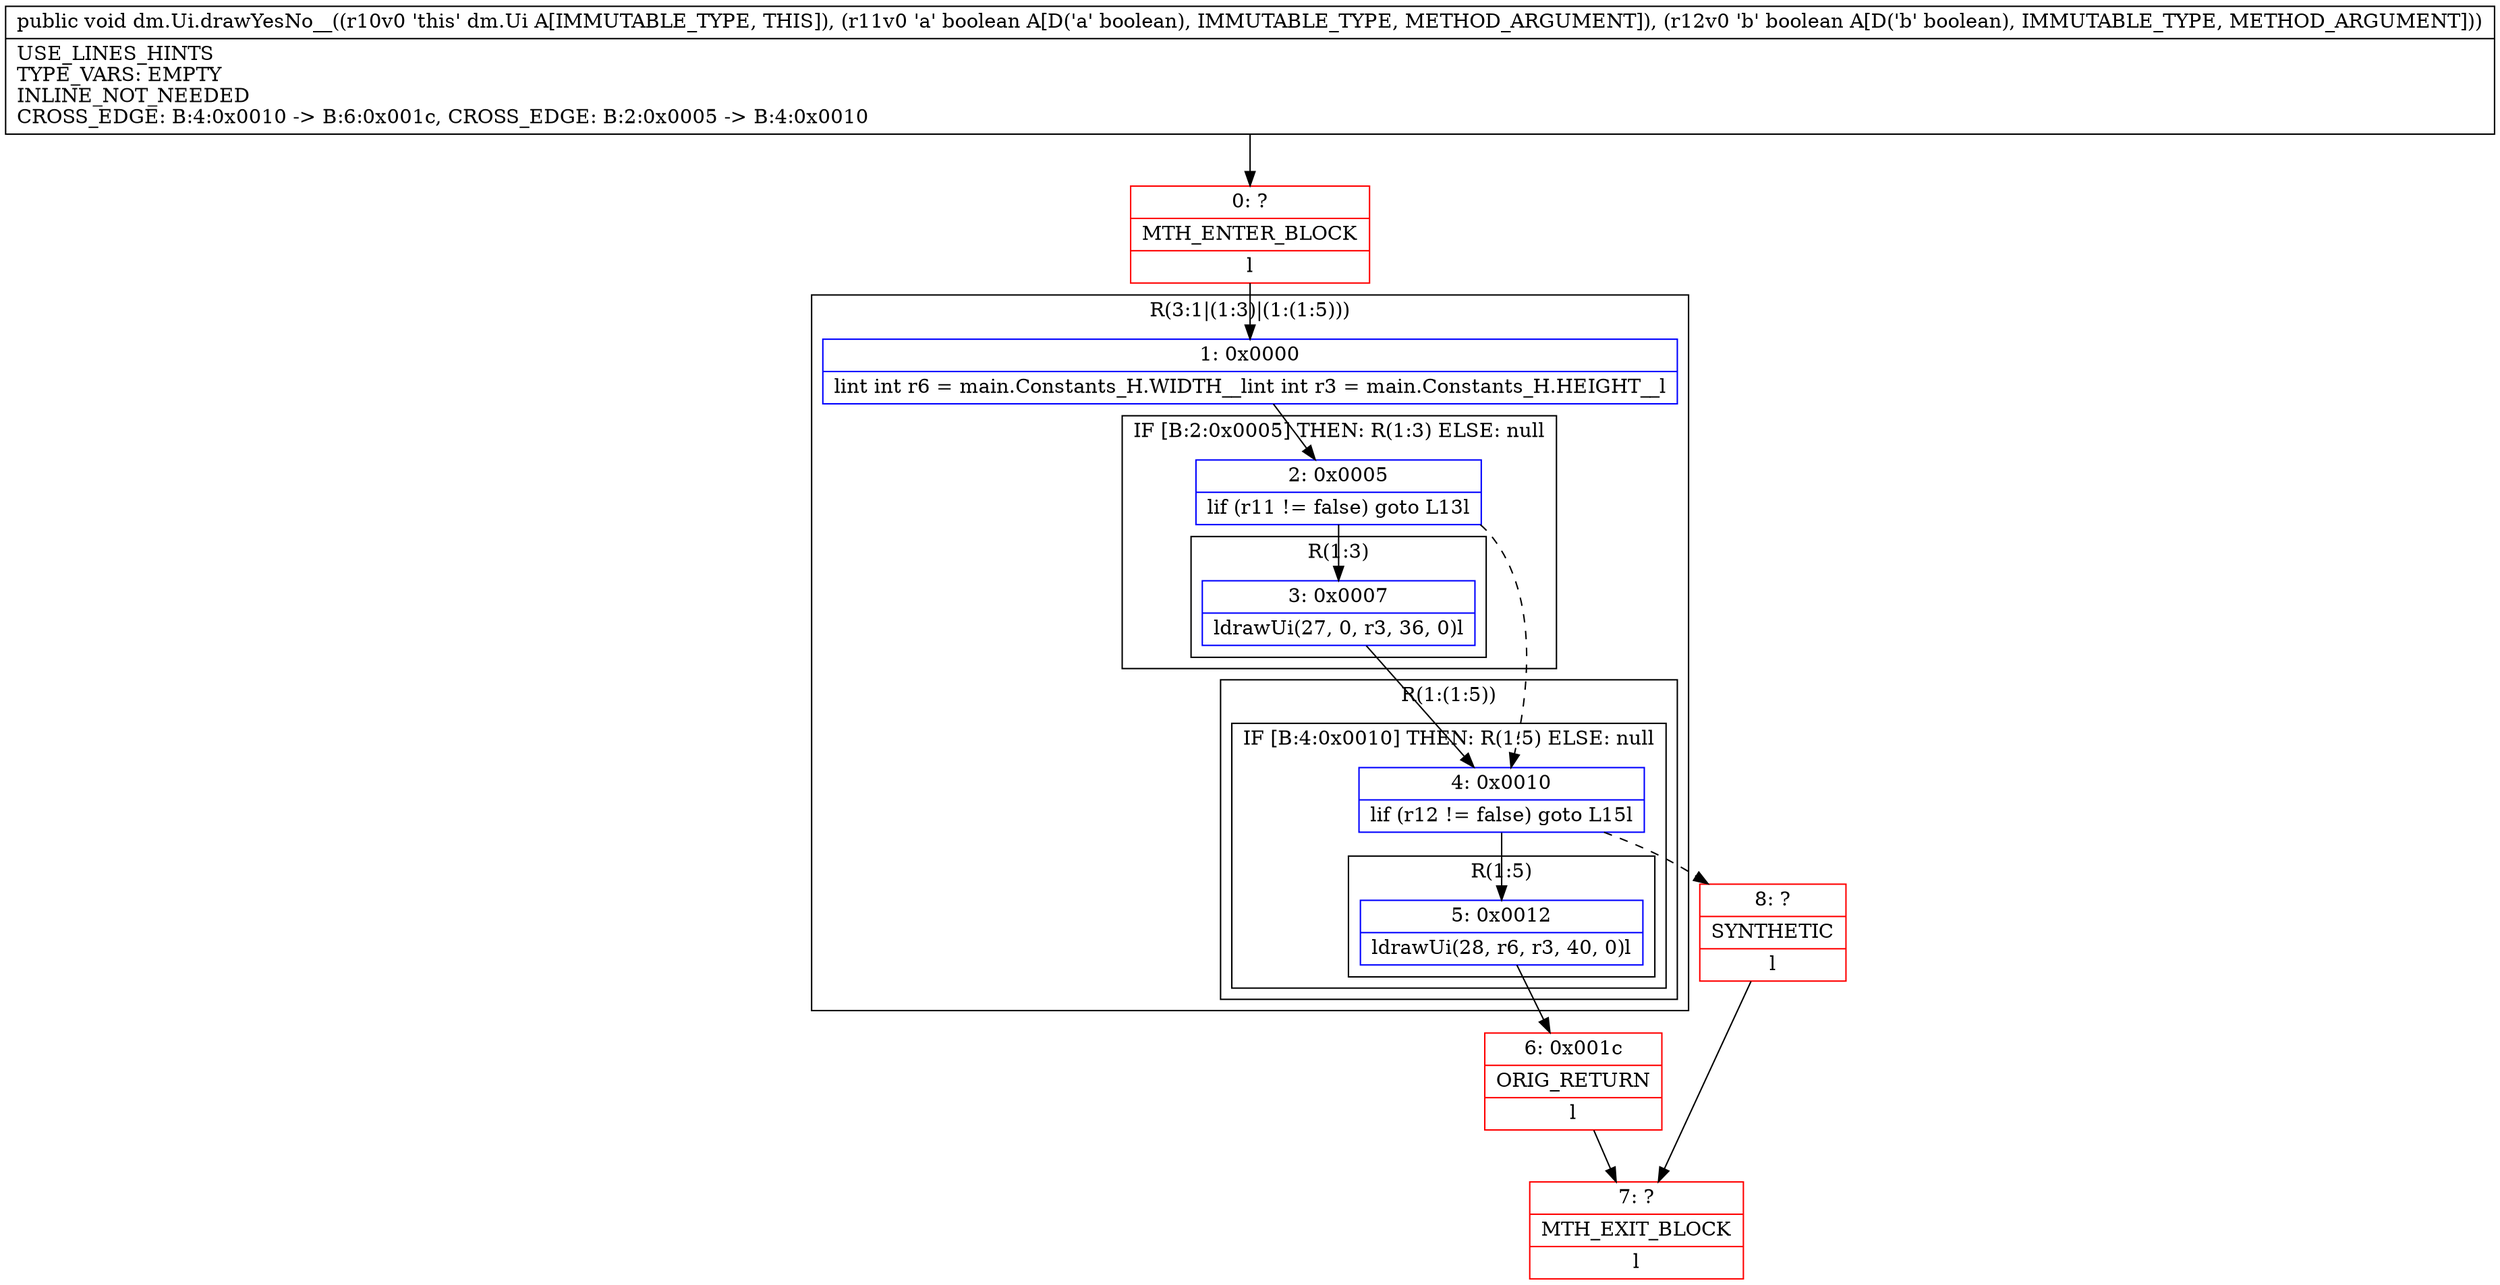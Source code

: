 digraph "CFG fordm.Ui.drawYesNo__(ZZ)V" {
subgraph cluster_Region_361399303 {
label = "R(3:1|(1:3)|(1:(1:5)))";
node [shape=record,color=blue];
Node_1 [shape=record,label="{1\:\ 0x0000|lint int r6 = main.Constants_H.WIDTH__lint int r3 = main.Constants_H.HEIGHT__l}"];
subgraph cluster_IfRegion_1847804623 {
label = "IF [B:2:0x0005] THEN: R(1:3) ELSE: null";
node [shape=record,color=blue];
Node_2 [shape=record,label="{2\:\ 0x0005|lif (r11 != false) goto L13l}"];
subgraph cluster_Region_981211877 {
label = "R(1:3)";
node [shape=record,color=blue];
Node_3 [shape=record,label="{3\:\ 0x0007|ldrawUi(27, 0, r3, 36, 0)l}"];
}
}
subgraph cluster_Region_796733677 {
label = "R(1:(1:5))";
node [shape=record,color=blue];
subgraph cluster_IfRegion_2114366067 {
label = "IF [B:4:0x0010] THEN: R(1:5) ELSE: null";
node [shape=record,color=blue];
Node_4 [shape=record,label="{4\:\ 0x0010|lif (r12 != false) goto L15l}"];
subgraph cluster_Region_1714122133 {
label = "R(1:5)";
node [shape=record,color=blue];
Node_5 [shape=record,label="{5\:\ 0x0012|ldrawUi(28, r6, r3, 40, 0)l}"];
}
}
}
}
Node_0 [shape=record,color=red,label="{0\:\ ?|MTH_ENTER_BLOCK\l|l}"];
Node_6 [shape=record,color=red,label="{6\:\ 0x001c|ORIG_RETURN\l|l}"];
Node_7 [shape=record,color=red,label="{7\:\ ?|MTH_EXIT_BLOCK\l|l}"];
Node_8 [shape=record,color=red,label="{8\:\ ?|SYNTHETIC\l|l}"];
MethodNode[shape=record,label="{public void dm.Ui.drawYesNo__((r10v0 'this' dm.Ui A[IMMUTABLE_TYPE, THIS]), (r11v0 'a' boolean A[D('a' boolean), IMMUTABLE_TYPE, METHOD_ARGUMENT]), (r12v0 'b' boolean A[D('b' boolean), IMMUTABLE_TYPE, METHOD_ARGUMENT]))  | USE_LINES_HINTS\lTYPE_VARS: EMPTY\lINLINE_NOT_NEEDED\lCROSS_EDGE: B:4:0x0010 \-\> B:6:0x001c, CROSS_EDGE: B:2:0x0005 \-\> B:4:0x0010\l}"];
MethodNode -> Node_0;
Node_1 -> Node_2;
Node_2 -> Node_3;
Node_2 -> Node_4[style=dashed];
Node_3 -> Node_4;
Node_4 -> Node_5;
Node_4 -> Node_8[style=dashed];
Node_5 -> Node_6;
Node_0 -> Node_1;
Node_6 -> Node_7;
Node_8 -> Node_7;
}


